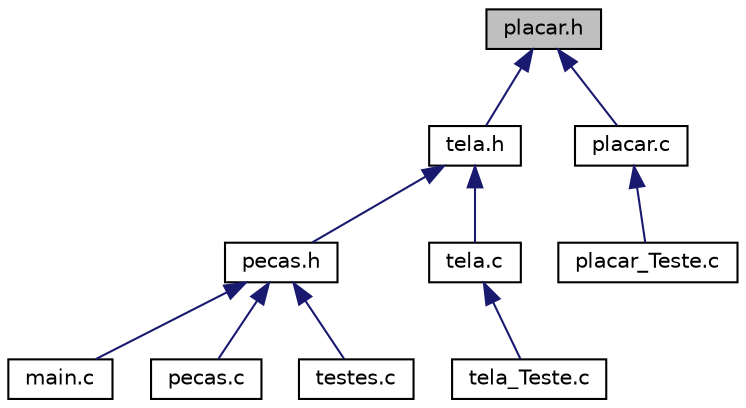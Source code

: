 digraph "placar.h"
{
  edge [fontname="Helvetica",fontsize="10",labelfontname="Helvetica",labelfontsize="10"];
  node [fontname="Helvetica",fontsize="10",shape=record];
  Node1 [label="placar.h",height=0.2,width=0.4,color="black", fillcolor="grey75", style="filled", fontcolor="black"];
  Node1 -> Node2 [dir="back",color="midnightblue",fontsize="10",style="solid",fontname="Helvetica"];
  Node2 [label="tela.h",height=0.2,width=0.4,color="black", fillcolor="white", style="filled",URL="$tela_8h.html"];
  Node2 -> Node3 [dir="back",color="midnightblue",fontsize="10",style="solid",fontname="Helvetica"];
  Node3 [label="pecas.h",height=0.2,width=0.4,color="black", fillcolor="white", style="filled",URL="$pecas_8h.html"];
  Node3 -> Node4 [dir="back",color="midnightblue",fontsize="10",style="solid",fontname="Helvetica"];
  Node4 [label="main.c",height=0.2,width=0.4,color="black", fillcolor="white", style="filled",URL="$main_8c.html"];
  Node3 -> Node5 [dir="back",color="midnightblue",fontsize="10",style="solid",fontname="Helvetica"];
  Node5 [label="pecas.c",height=0.2,width=0.4,color="black", fillcolor="white", style="filled",URL="$pecas_8c.html"];
  Node3 -> Node6 [dir="back",color="midnightblue",fontsize="10",style="solid",fontname="Helvetica"];
  Node6 [label="testes.c",height=0.2,width=0.4,color="black", fillcolor="white", style="filled",URL="$testes_8c.html"];
  Node2 -> Node7 [dir="back",color="midnightblue",fontsize="10",style="solid",fontname="Helvetica"];
  Node7 [label="tela.c",height=0.2,width=0.4,color="black", fillcolor="white", style="filled",URL="$tela_8c.html"];
  Node7 -> Node8 [dir="back",color="midnightblue",fontsize="10",style="solid",fontname="Helvetica"];
  Node8 [label="tela_Teste.c",height=0.2,width=0.4,color="black", fillcolor="white", style="filled",URL="$tela__Teste_8c.html"];
  Node1 -> Node9 [dir="back",color="midnightblue",fontsize="10",style="solid",fontname="Helvetica"];
  Node9 [label="placar.c",height=0.2,width=0.4,color="black", fillcolor="white", style="filled",URL="$placar_8c.html"];
  Node9 -> Node10 [dir="back",color="midnightblue",fontsize="10",style="solid",fontname="Helvetica"];
  Node10 [label="placar_Teste.c",height=0.2,width=0.4,color="black", fillcolor="white", style="filled",URL="$placar__Teste_8c.html"];
}
